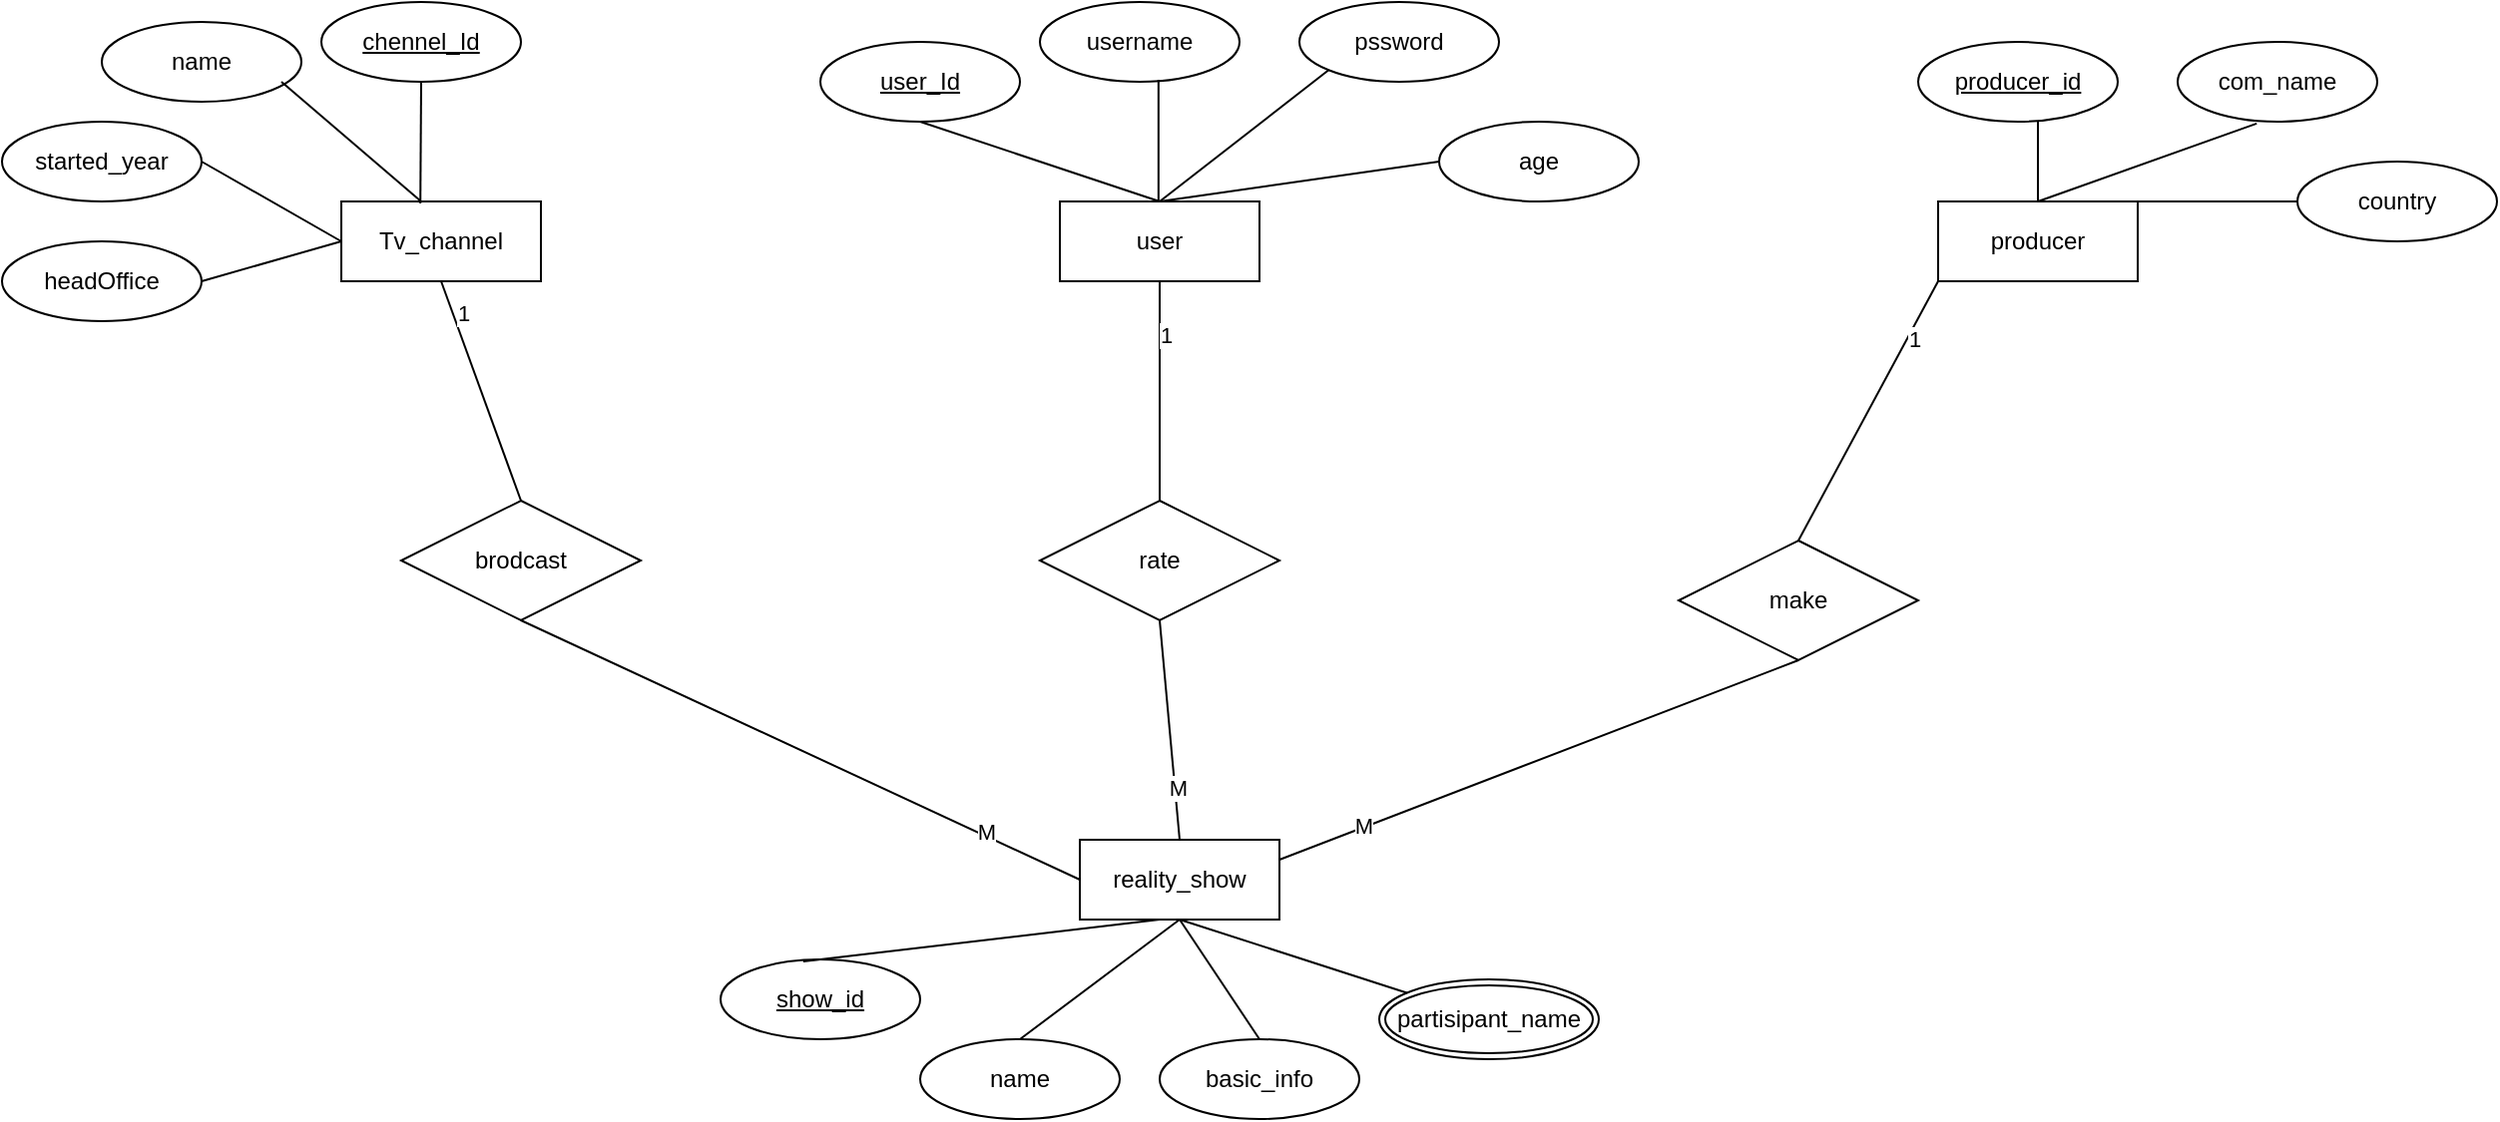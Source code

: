 <mxfile version="21.6.6" type="device">
  <diagram id="EyTLk31fo0_5xkoQDOpj" name="Page-1">
    <mxGraphModel dx="1318" dy="572" grid="1" gridSize="10" guides="1" tooltips="1" connect="1" arrows="1" fold="1" page="1" pageScale="1" pageWidth="850" pageHeight="1100" math="0" shadow="0">
      <root>
        <mxCell id="0" />
        <mxCell id="1" parent="0" />
        <mxCell id="GWUgByOomYjmYWT72F_C-1" value="reality_show" style="whiteSpace=wrap;html=1;align=center;" vertex="1" parent="1">
          <mxGeometry x="590" y="680" width="100" height="40" as="geometry" />
        </mxCell>
        <mxCell id="GWUgByOomYjmYWT72F_C-3" value="user" style="whiteSpace=wrap;html=1;align=center;shadow=0;" vertex="1" parent="1">
          <mxGeometry x="580" y="360" width="100" height="40" as="geometry" />
        </mxCell>
        <mxCell id="GWUgByOomYjmYWT72F_C-4" value="Tv_channel" style="whiteSpace=wrap;html=1;align=center;" vertex="1" parent="1">
          <mxGeometry x="220" y="360" width="100" height="40" as="geometry" />
        </mxCell>
        <mxCell id="GWUgByOomYjmYWT72F_C-8" value="&lt;u&gt;producer_id&lt;/u&gt;" style="ellipse;whiteSpace=wrap;html=1;align=center;" vertex="1" parent="1">
          <mxGeometry x="1010" y="280" width="100" height="40" as="geometry" />
        </mxCell>
        <mxCell id="GWUgByOomYjmYWT72F_C-9" value="&lt;u&gt;chennel_Id&lt;/u&gt;" style="ellipse;whiteSpace=wrap;html=1;align=center;" vertex="1" parent="1">
          <mxGeometry x="210" y="260" width="100" height="40" as="geometry" />
        </mxCell>
        <mxCell id="GWUgByOomYjmYWT72F_C-10" value="&lt;u&gt;show_id&lt;/u&gt;" style="ellipse;whiteSpace=wrap;html=1;align=center;" vertex="1" parent="1">
          <mxGeometry x="410" y="740" width="100" height="40" as="geometry" />
        </mxCell>
        <mxCell id="GWUgByOomYjmYWT72F_C-11" value="country" style="ellipse;whiteSpace=wrap;html=1;align=center;" vertex="1" parent="1">
          <mxGeometry x="1200" y="340" width="100" height="40" as="geometry" />
        </mxCell>
        <mxCell id="GWUgByOomYjmYWT72F_C-12" value="com_name" style="ellipse;whiteSpace=wrap;html=1;align=center;" vertex="1" parent="1">
          <mxGeometry x="1140" y="280" width="100" height="40" as="geometry" />
        </mxCell>
        <mxCell id="GWUgByOomYjmYWT72F_C-15" value="basic_info" style="ellipse;whiteSpace=wrap;html=1;align=center;" vertex="1" parent="1">
          <mxGeometry x="630" y="780" width="100" height="40" as="geometry" />
        </mxCell>
        <mxCell id="GWUgByOomYjmYWT72F_C-16" value="name" style="ellipse;whiteSpace=wrap;html=1;align=center;" vertex="1" parent="1">
          <mxGeometry x="510" y="780" width="100" height="40" as="geometry" />
        </mxCell>
        <mxCell id="GWUgByOomYjmYWT72F_C-17" value="partisipant_name" style="ellipse;shape=doubleEllipse;margin=3;whiteSpace=wrap;html=1;align=center;" vertex="1" parent="1">
          <mxGeometry x="740" y="750" width="110" height="40" as="geometry" />
        </mxCell>
        <mxCell id="GWUgByOomYjmYWT72F_C-19" value="producer" style="whiteSpace=wrap;html=1;align=center;" vertex="1" parent="1">
          <mxGeometry x="1020" y="360" width="100" height="40" as="geometry" />
        </mxCell>
        <mxCell id="GWUgByOomYjmYWT72F_C-21" value="name" style="ellipse;whiteSpace=wrap;html=1;align=center;" vertex="1" parent="1">
          <mxGeometry x="100" y="270" width="100" height="40" as="geometry" />
        </mxCell>
        <mxCell id="GWUgByOomYjmYWT72F_C-22" value="started_year" style="ellipse;whiteSpace=wrap;html=1;align=center;" vertex="1" parent="1">
          <mxGeometry x="50" y="320" width="100" height="40" as="geometry" />
        </mxCell>
        <mxCell id="GWUgByOomYjmYWT72F_C-23" value="headOffice" style="ellipse;whiteSpace=wrap;html=1;align=center;" vertex="1" parent="1">
          <mxGeometry x="50" y="380" width="100" height="40" as="geometry" />
        </mxCell>
        <mxCell id="GWUgByOomYjmYWT72F_C-24" value="&lt;u&gt;user_Id&lt;/u&gt;" style="ellipse;whiteSpace=wrap;html=1;align=center;" vertex="1" parent="1">
          <mxGeometry x="460" y="280" width="100" height="40" as="geometry" />
        </mxCell>
        <mxCell id="GWUgByOomYjmYWT72F_C-25" value="username" style="ellipse;whiteSpace=wrap;html=1;align=center;" vertex="1" parent="1">
          <mxGeometry x="570" y="260" width="100" height="40" as="geometry" />
        </mxCell>
        <mxCell id="GWUgByOomYjmYWT72F_C-26" value="pssword" style="ellipse;whiteSpace=wrap;html=1;align=center;" vertex="1" parent="1">
          <mxGeometry x="700" y="260" width="100" height="40" as="geometry" />
        </mxCell>
        <mxCell id="GWUgByOomYjmYWT72F_C-27" value="age" style="ellipse;whiteSpace=wrap;html=1;align=center;" vertex="1" parent="1">
          <mxGeometry x="770" y="320" width="100" height="40" as="geometry" />
        </mxCell>
        <mxCell id="GWUgByOomYjmYWT72F_C-28" value="brodcast" style="shape=rhombus;perimeter=rhombusPerimeter;whiteSpace=wrap;html=1;align=center;" vertex="1" parent="1">
          <mxGeometry x="250" y="510" width="120" height="60" as="geometry" />
        </mxCell>
        <mxCell id="GWUgByOomYjmYWT72F_C-33" value="rate" style="shape=rhombus;perimeter=rhombusPerimeter;whiteSpace=wrap;html=1;align=center;" vertex="1" parent="1">
          <mxGeometry x="570" y="510" width="120" height="60" as="geometry" />
        </mxCell>
        <mxCell id="GWUgByOomYjmYWT72F_C-34" value="make" style="shape=rhombus;perimeter=rhombusPerimeter;whiteSpace=wrap;html=1;align=center;" vertex="1" parent="1">
          <mxGeometry x="890" y="530" width="120" height="60" as="geometry" />
        </mxCell>
        <mxCell id="GWUgByOomYjmYWT72F_C-35" value="" style="endArrow=none;html=1;rounded=0;entryX=0.396;entryY=0.024;entryDx=0;entryDy=0;entryPerimeter=0;" edge="1" parent="1" source="GWUgByOomYjmYWT72F_C-9" target="GWUgByOomYjmYWT72F_C-4">
          <mxGeometry relative="1" as="geometry">
            <mxPoint x="250" y="320" as="sourcePoint" />
            <mxPoint x="260" y="350" as="targetPoint" />
          </mxGeometry>
        </mxCell>
        <mxCell id="GWUgByOomYjmYWT72F_C-39" value="" style="endArrow=none;html=1;rounded=0;" edge="1" parent="1">
          <mxGeometry relative="1" as="geometry">
            <mxPoint x="190" y="300" as="sourcePoint" />
            <mxPoint x="260" y="360" as="targetPoint" />
          </mxGeometry>
        </mxCell>
        <mxCell id="GWUgByOomYjmYWT72F_C-40" value="" style="endArrow=none;html=1;rounded=0;entryX=0;entryY=0.5;entryDx=0;entryDy=0;exitX=1;exitY=0.5;exitDx=0;exitDy=0;" edge="1" parent="1" source="GWUgByOomYjmYWT72F_C-22" target="GWUgByOomYjmYWT72F_C-4">
          <mxGeometry relative="1" as="geometry">
            <mxPoint x="200" y="310" as="sourcePoint" />
            <mxPoint x="267" y="366" as="targetPoint" />
          </mxGeometry>
        </mxCell>
        <mxCell id="GWUgByOomYjmYWT72F_C-41" value="" style="endArrow=none;html=1;rounded=0;exitX=1;exitY=0.5;exitDx=0;exitDy=0;" edge="1" parent="1" source="GWUgByOomYjmYWT72F_C-23">
          <mxGeometry relative="1" as="geometry">
            <mxPoint x="160" y="350" as="sourcePoint" />
            <mxPoint x="220" y="380" as="targetPoint" />
          </mxGeometry>
        </mxCell>
        <mxCell id="GWUgByOomYjmYWT72F_C-42" value="" style="endArrow=none;html=1;rounded=0;entryX=0.396;entryY=0.024;entryDx=0;entryDy=0;entryPerimeter=0;" edge="1" parent="1">
          <mxGeometry relative="1" as="geometry">
            <mxPoint x="629.41" y="299" as="sourcePoint" />
            <mxPoint x="629.41" y="360" as="targetPoint" />
          </mxGeometry>
        </mxCell>
        <mxCell id="GWUgByOomYjmYWT72F_C-43" value="" style="endArrow=none;html=1;rounded=0;entryX=0.5;entryY=0;entryDx=0;entryDy=0;exitX=0;exitY=1;exitDx=0;exitDy=0;" edge="1" parent="1" source="GWUgByOomYjmYWT72F_C-26" target="GWUgByOomYjmYWT72F_C-3">
          <mxGeometry relative="1" as="geometry">
            <mxPoint x="639.41" y="309" as="sourcePoint" />
            <mxPoint x="639.41" y="370" as="targetPoint" />
          </mxGeometry>
        </mxCell>
        <mxCell id="GWUgByOomYjmYWT72F_C-44" value="" style="endArrow=none;html=1;rounded=0;entryX=0.5;entryY=0;entryDx=0;entryDy=0;exitX=0;exitY=0.5;exitDx=0;exitDy=0;" edge="1" parent="1" source="GWUgByOomYjmYWT72F_C-27" target="GWUgByOomYjmYWT72F_C-3">
          <mxGeometry relative="1" as="geometry">
            <mxPoint x="725" y="304" as="sourcePoint" />
            <mxPoint x="640" y="370" as="targetPoint" />
          </mxGeometry>
        </mxCell>
        <mxCell id="GWUgByOomYjmYWT72F_C-45" value="" style="endArrow=none;html=1;rounded=0;entryX=0.5;entryY=1;entryDx=0;entryDy=0;" edge="1" parent="1" target="GWUgByOomYjmYWT72F_C-24">
          <mxGeometry relative="1" as="geometry">
            <mxPoint x="630" y="360" as="sourcePoint" />
            <mxPoint x="640" y="370" as="targetPoint" />
          </mxGeometry>
        </mxCell>
        <mxCell id="GWUgByOomYjmYWT72F_C-46" value="" style="endArrow=none;html=1;rounded=0;entryX=0.5;entryY=0;entryDx=0;entryDy=0;exitX=0;exitY=0.5;exitDx=0;exitDy=0;" edge="1" parent="1" target="GWUgByOomYjmYWT72F_C-19">
          <mxGeometry relative="1" as="geometry">
            <mxPoint x="1070" y="320" as="sourcePoint" />
            <mxPoint x="930" y="340" as="targetPoint" />
          </mxGeometry>
        </mxCell>
        <mxCell id="GWUgByOomYjmYWT72F_C-47" value="" style="endArrow=none;html=1;rounded=0;entryX=0.5;entryY=0;entryDx=0;entryDy=0;exitX=0.396;exitY=1.024;exitDx=0;exitDy=0;exitPerimeter=0;" edge="1" parent="1" source="GWUgByOomYjmYWT72F_C-12" target="GWUgByOomYjmYWT72F_C-19">
          <mxGeometry relative="1" as="geometry">
            <mxPoint x="1080" y="330" as="sourcePoint" />
            <mxPoint x="1080" y="370" as="targetPoint" />
          </mxGeometry>
        </mxCell>
        <mxCell id="GWUgByOomYjmYWT72F_C-48" value="" style="endArrow=none;html=1;rounded=0;exitX=0;exitY=0.5;exitDx=0;exitDy=0;" edge="1" parent="1" source="GWUgByOomYjmYWT72F_C-11">
          <mxGeometry relative="1" as="geometry">
            <mxPoint x="1190" y="331" as="sourcePoint" />
            <mxPoint x="1070" y="360" as="targetPoint" />
          </mxGeometry>
        </mxCell>
        <mxCell id="GWUgByOomYjmYWT72F_C-49" value="" style="endArrow=none;html=1;rounded=0;entryX=0.414;entryY=0.024;entryDx=0;entryDy=0;entryPerimeter=0;" edge="1" parent="1" target="GWUgByOomYjmYWT72F_C-10">
          <mxGeometry relative="1" as="geometry">
            <mxPoint x="630" y="720" as="sourcePoint" />
            <mxPoint x="295" y="640" as="targetPoint" />
            <Array as="points" />
          </mxGeometry>
        </mxCell>
        <mxCell id="GWUgByOomYjmYWT72F_C-50" value="" style="endArrow=none;html=1;rounded=0;entryX=0.5;entryY=0;entryDx=0;entryDy=0;exitX=0.5;exitY=1;exitDx=0;exitDy=0;" edge="1" parent="1" source="GWUgByOomYjmYWT72F_C-1" target="GWUgByOomYjmYWT72F_C-16">
          <mxGeometry relative="1" as="geometry">
            <mxPoint x="640" y="730" as="sourcePoint" />
            <mxPoint x="461" y="751" as="targetPoint" />
            <Array as="points" />
          </mxGeometry>
        </mxCell>
        <mxCell id="GWUgByOomYjmYWT72F_C-51" value="" style="endArrow=none;html=1;rounded=0;entryX=0.5;entryY=0;entryDx=0;entryDy=0;" edge="1" parent="1" target="GWUgByOomYjmYWT72F_C-15">
          <mxGeometry relative="1" as="geometry">
            <mxPoint x="640" y="720" as="sourcePoint" />
            <mxPoint x="570" y="790" as="targetPoint" />
            <Array as="points" />
          </mxGeometry>
        </mxCell>
        <mxCell id="GWUgByOomYjmYWT72F_C-52" value="" style="endArrow=none;html=1;rounded=0;exitX=0.5;exitY=1;exitDx=0;exitDy=0;" edge="1" parent="1" source="GWUgByOomYjmYWT72F_C-1" target="GWUgByOomYjmYWT72F_C-17">
          <mxGeometry relative="1" as="geometry">
            <mxPoint x="650" y="730" as="sourcePoint" />
            <mxPoint x="690" y="790" as="targetPoint" />
            <Array as="points" />
          </mxGeometry>
        </mxCell>
        <mxCell id="GWUgByOomYjmYWT72F_C-53" value="" style="endArrow=none;html=1;rounded=0;entryX=0.5;entryY=0;entryDx=0;entryDy=0;exitX=0.5;exitY=1;exitDx=0;exitDy=0;" edge="1" parent="1" source="GWUgByOomYjmYWT72F_C-4" target="GWUgByOomYjmYWT72F_C-28">
          <mxGeometry relative="1" as="geometry">
            <mxPoint x="640" y="370" as="sourcePoint" />
            <mxPoint x="520" y="330" as="targetPoint" />
          </mxGeometry>
        </mxCell>
        <mxCell id="GWUgByOomYjmYWT72F_C-63" value="1" style="edgeLabel;html=1;align=center;verticalAlign=middle;resizable=0;points=[];" vertex="1" connectable="0" parent="GWUgByOomYjmYWT72F_C-53">
          <mxGeometry x="-0.676" y="5" relative="1" as="geometry">
            <mxPoint as="offset" />
          </mxGeometry>
        </mxCell>
        <mxCell id="GWUgByOomYjmYWT72F_C-54" value="" style="endArrow=none;html=1;rounded=0;exitX=0.5;exitY=1;exitDx=0;exitDy=0;entryX=0;entryY=0.5;entryDx=0;entryDy=0;" edge="1" parent="1" target="GWUgByOomYjmYWT72F_C-1">
          <mxGeometry relative="1" as="geometry">
            <mxPoint x="310" y="570" as="sourcePoint" />
            <mxPoint x="580" y="700" as="targetPoint" />
          </mxGeometry>
        </mxCell>
        <mxCell id="GWUgByOomYjmYWT72F_C-64" value="M" style="edgeLabel;html=1;align=center;verticalAlign=middle;resizable=0;points=[];" vertex="1" connectable="0" parent="GWUgByOomYjmYWT72F_C-54">
          <mxGeometry x="0.65" y="2" relative="1" as="geometry">
            <mxPoint x="1" as="offset" />
          </mxGeometry>
        </mxCell>
        <mxCell id="GWUgByOomYjmYWT72F_C-55" value="" style="endArrow=none;html=1;rounded=0;entryX=0.5;entryY=0;entryDx=0;entryDy=0;exitX=0.5;exitY=1;exitDx=0;exitDy=0;" edge="1" parent="1" source="GWUgByOomYjmYWT72F_C-3" target="GWUgByOomYjmYWT72F_C-33">
          <mxGeometry relative="1" as="geometry">
            <mxPoint x="280" y="410" as="sourcePoint" />
            <mxPoint x="320" y="520" as="targetPoint" />
          </mxGeometry>
        </mxCell>
        <mxCell id="GWUgByOomYjmYWT72F_C-61" value="1" style="edgeLabel;html=1;align=center;verticalAlign=middle;resizable=0;points=[];" vertex="1" connectable="0" parent="GWUgByOomYjmYWT72F_C-55">
          <mxGeometry x="-0.512" y="3" relative="1" as="geometry">
            <mxPoint as="offset" />
          </mxGeometry>
        </mxCell>
        <mxCell id="GWUgByOomYjmYWT72F_C-56" value="" style="endArrow=none;html=1;rounded=0;entryX=0.5;entryY=1;entryDx=0;entryDy=0;exitX=0.5;exitY=0;exitDx=0;exitDy=0;" edge="1" parent="1" source="GWUgByOomYjmYWT72F_C-1" target="GWUgByOomYjmYWT72F_C-33">
          <mxGeometry relative="1" as="geometry">
            <mxPoint x="640" y="410" as="sourcePoint" />
            <mxPoint x="640" y="520" as="targetPoint" />
          </mxGeometry>
        </mxCell>
        <mxCell id="GWUgByOomYjmYWT72F_C-62" value="M" style="edgeLabel;html=1;align=center;verticalAlign=middle;resizable=0;points=[];" vertex="1" connectable="0" parent="GWUgByOomYjmYWT72F_C-56">
          <mxGeometry x="-0.526" y="-1" relative="1" as="geometry">
            <mxPoint as="offset" />
          </mxGeometry>
        </mxCell>
        <mxCell id="GWUgByOomYjmYWT72F_C-57" value="" style="endArrow=none;html=1;rounded=0;entryX=0.5;entryY=0;entryDx=0;entryDy=0;exitX=0;exitY=1;exitDx=0;exitDy=0;" edge="1" parent="1" source="GWUgByOomYjmYWT72F_C-19" target="GWUgByOomYjmYWT72F_C-34">
          <mxGeometry relative="1" as="geometry">
            <mxPoint x="640" y="410" as="sourcePoint" />
            <mxPoint x="640" y="520" as="targetPoint" />
          </mxGeometry>
        </mxCell>
        <mxCell id="GWUgByOomYjmYWT72F_C-60" value="1" style="edgeLabel;html=1;align=center;verticalAlign=middle;resizable=0;points=[];" vertex="1" connectable="0" parent="GWUgByOomYjmYWT72F_C-57">
          <mxGeometry x="-0.574" y="3" relative="1" as="geometry">
            <mxPoint as="offset" />
          </mxGeometry>
        </mxCell>
        <mxCell id="GWUgByOomYjmYWT72F_C-58" value="" style="endArrow=none;html=1;rounded=0;entryX=0.5;entryY=1;entryDx=0;entryDy=0;exitX=1;exitY=0.25;exitDx=0;exitDy=0;" edge="1" parent="1" source="GWUgByOomYjmYWT72F_C-1" target="GWUgByOomYjmYWT72F_C-34">
          <mxGeometry relative="1" as="geometry">
            <mxPoint x="1030" y="410" as="sourcePoint" />
            <mxPoint x="960" y="540" as="targetPoint" />
          </mxGeometry>
        </mxCell>
        <mxCell id="GWUgByOomYjmYWT72F_C-59" value="M" style="edgeLabel;html=1;align=center;verticalAlign=middle;resizable=0;points=[];" vertex="1" connectable="0" parent="GWUgByOomYjmYWT72F_C-58">
          <mxGeometry x="-0.678" y="1" relative="1" as="geometry">
            <mxPoint as="offset" />
          </mxGeometry>
        </mxCell>
      </root>
    </mxGraphModel>
  </diagram>
</mxfile>
